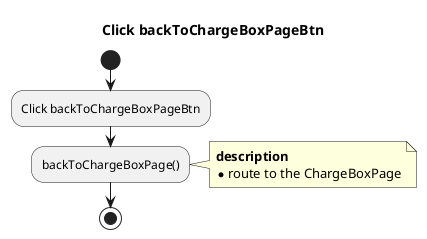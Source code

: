 @startuml

title Click backToChargeBoxPageBtn

start

:Click backToChargeBoxPageBtn;

:backToChargeBoxPage();
note right
<b>description
* route to the ChargeBoxPage
end note

stop

@enduml
